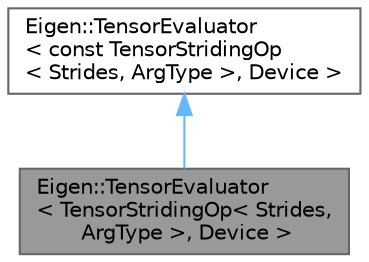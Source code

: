 digraph "Eigen::TensorEvaluator&lt; TensorStridingOp&lt; Strides, ArgType &gt;, Device &gt;"
{
 // LATEX_PDF_SIZE
  bgcolor="transparent";
  edge [fontname=Helvetica,fontsize=10,labelfontname=Helvetica,labelfontsize=10];
  node [fontname=Helvetica,fontsize=10,shape=box,height=0.2,width=0.4];
  Node1 [id="Node000001",label="Eigen::TensorEvaluator\l\< TensorStridingOp\< Strides,\l ArgType \>, Device \>",height=0.2,width=0.4,color="gray40", fillcolor="grey60", style="filled", fontcolor="black",tooltip=" "];
  Node2 -> Node1 [id="edge2_Node000001_Node000002",dir="back",color="steelblue1",style="solid",tooltip=" "];
  Node2 [id="Node000002",label="Eigen::TensorEvaluator\l\< const TensorStridingOp\l\< Strides, ArgType \>, Device \>",height=0.2,width=0.4,color="gray40", fillcolor="white", style="filled",URL="$struct_eigen_1_1_tensor_evaluator_3_01const_01_tensor_striding_op_3_01_strides_00_01_arg_type_01_4_00_01_device_01_4.html",tooltip=" "];
}

